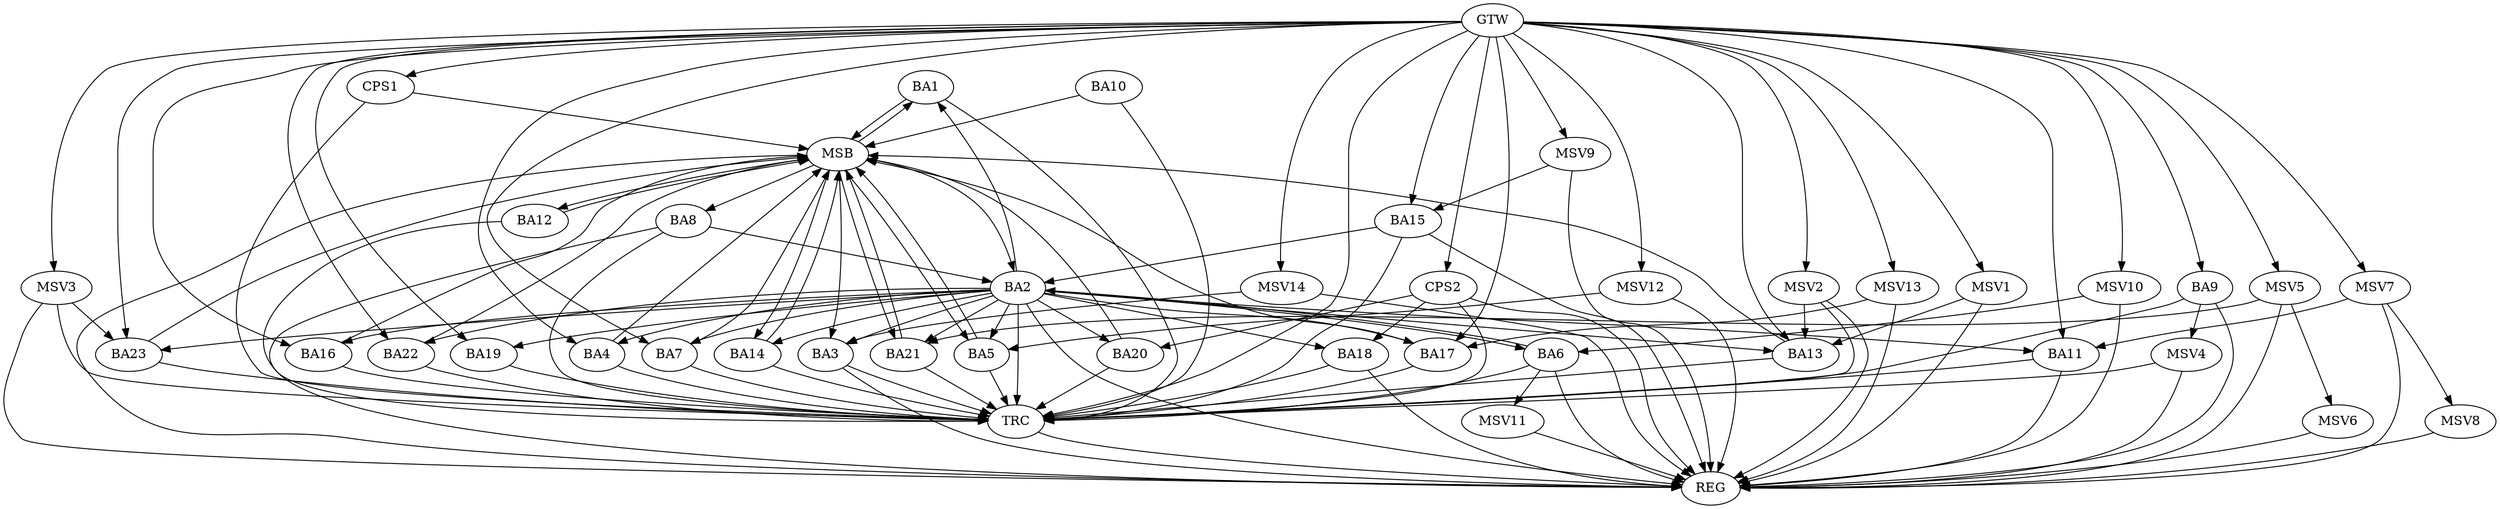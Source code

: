 strict digraph G {
  BA1 [ label="BA1" ];
  BA2 [ label="BA2" ];
  BA3 [ label="BA3" ];
  BA4 [ label="BA4" ];
  BA5 [ label="BA5" ];
  BA6 [ label="BA6" ];
  BA7 [ label="BA7" ];
  BA8 [ label="BA8" ];
  BA9 [ label="BA9" ];
  BA10 [ label="BA10" ];
  BA11 [ label="BA11" ];
  BA12 [ label="BA12" ];
  BA13 [ label="BA13" ];
  BA14 [ label="BA14" ];
  BA15 [ label="BA15" ];
  BA16 [ label="BA16" ];
  BA17 [ label="BA17" ];
  BA18 [ label="BA18" ];
  BA19 [ label="BA19" ];
  BA20 [ label="BA20" ];
  BA21 [ label="BA21" ];
  BA22 [ label="BA22" ];
  BA23 [ label="BA23" ];
  CPS1 [ label="CPS1" ];
  CPS2 [ label="CPS2" ];
  GTW [ label="GTW" ];
  REG [ label="REG" ];
  MSB [ label="MSB" ];
  TRC [ label="TRC" ];
  MSV1 [ label="MSV1" ];
  MSV2 [ label="MSV2" ];
  MSV3 [ label="MSV3" ];
  MSV4 [ label="MSV4" ];
  MSV5 [ label="MSV5" ];
  MSV6 [ label="MSV6" ];
  MSV7 [ label="MSV7" ];
  MSV8 [ label="MSV8" ];
  MSV9 [ label="MSV9" ];
  MSV10 [ label="MSV10" ];
  MSV11 [ label="MSV11" ];
  MSV12 [ label="MSV12" ];
  MSV13 [ label="MSV13" ];
  MSV14 [ label="MSV14" ];
  BA2 -> BA1;
  BA6 -> BA2;
  BA8 -> BA2;
  BA15 -> BA2;
  CPS2 -> BA18;
  CPS2 -> BA20;
  GTW -> BA4;
  GTW -> BA7;
  GTW -> BA9;
  GTW -> BA11;
  GTW -> BA13;
  GTW -> BA15;
  GTW -> BA16;
  GTW -> BA17;
  GTW -> BA19;
  GTW -> BA22;
  GTW -> BA23;
  GTW -> CPS1;
  GTW -> CPS2;
  BA2 -> REG;
  BA3 -> REG;
  BA6 -> REG;
  BA8 -> REG;
  BA9 -> REG;
  BA11 -> REG;
  BA15 -> REG;
  BA18 -> REG;
  CPS2 -> REG;
  BA1 -> MSB;
  MSB -> BA2;
  MSB -> REG;
  BA4 -> MSB;
  MSB -> BA1;
  BA5 -> MSB;
  BA7 -> MSB;
  MSB -> BA3;
  BA10 -> MSB;
  MSB -> BA5;
  BA12 -> MSB;
  MSB -> BA8;
  BA13 -> MSB;
  BA14 -> MSB;
  BA16 -> MSB;
  BA17 -> MSB;
  BA20 -> MSB;
  BA21 -> MSB;
  BA22 -> MSB;
  MSB -> BA12;
  BA23 -> MSB;
  CPS1 -> MSB;
  MSB -> BA21;
  MSB -> BA14;
  BA1 -> TRC;
  BA2 -> TRC;
  BA3 -> TRC;
  BA4 -> TRC;
  BA5 -> TRC;
  BA6 -> TRC;
  BA7 -> TRC;
  BA8 -> TRC;
  BA9 -> TRC;
  BA10 -> TRC;
  BA11 -> TRC;
  BA12 -> TRC;
  BA13 -> TRC;
  BA14 -> TRC;
  BA15 -> TRC;
  BA16 -> TRC;
  BA17 -> TRC;
  BA18 -> TRC;
  BA19 -> TRC;
  BA20 -> TRC;
  BA21 -> TRC;
  BA22 -> TRC;
  BA23 -> TRC;
  CPS1 -> TRC;
  CPS2 -> TRC;
  GTW -> TRC;
  TRC -> REG;
  BA2 -> BA16;
  BA2 -> BA14;
  BA2 -> BA13;
  BA2 -> BA21;
  BA2 -> BA22;
  BA2 -> BA6;
  BA2 -> BA4;
  BA2 -> BA11;
  BA2 -> BA19;
  BA2 -> BA5;
  BA2 -> BA18;
  BA2 -> BA7;
  BA2 -> BA23;
  BA2 -> BA17;
  BA2 -> BA3;
  BA2 -> BA20;
  MSV1 -> BA13;
  GTW -> MSV1;
  MSV1 -> REG;
  MSV2 -> BA13;
  GTW -> MSV2;
  MSV2 -> REG;
  MSV2 -> TRC;
  MSV3 -> BA23;
  GTW -> MSV3;
  MSV3 -> REG;
  MSV3 -> TRC;
  BA9 -> MSV4;
  MSV4 -> REG;
  MSV4 -> TRC;
  MSV5 -> BA21;
  GTW -> MSV5;
  MSV5 -> REG;
  MSV5 -> MSV6;
  MSV6 -> REG;
  MSV7 -> BA11;
  GTW -> MSV7;
  MSV7 -> REG;
  MSV7 -> MSV8;
  MSV8 -> REG;
  MSV9 -> BA15;
  GTW -> MSV9;
  MSV9 -> REG;
  MSV10 -> BA6;
  GTW -> MSV10;
  MSV10 -> REG;
  BA6 -> MSV11;
  MSV11 -> REG;
  MSV12 -> BA5;
  GTW -> MSV12;
  MSV12 -> REG;
  MSV13 -> BA17;
  GTW -> MSV13;
  MSV13 -> REG;
  MSV14 -> BA3;
  GTW -> MSV14;
  MSV14 -> REG;
}
